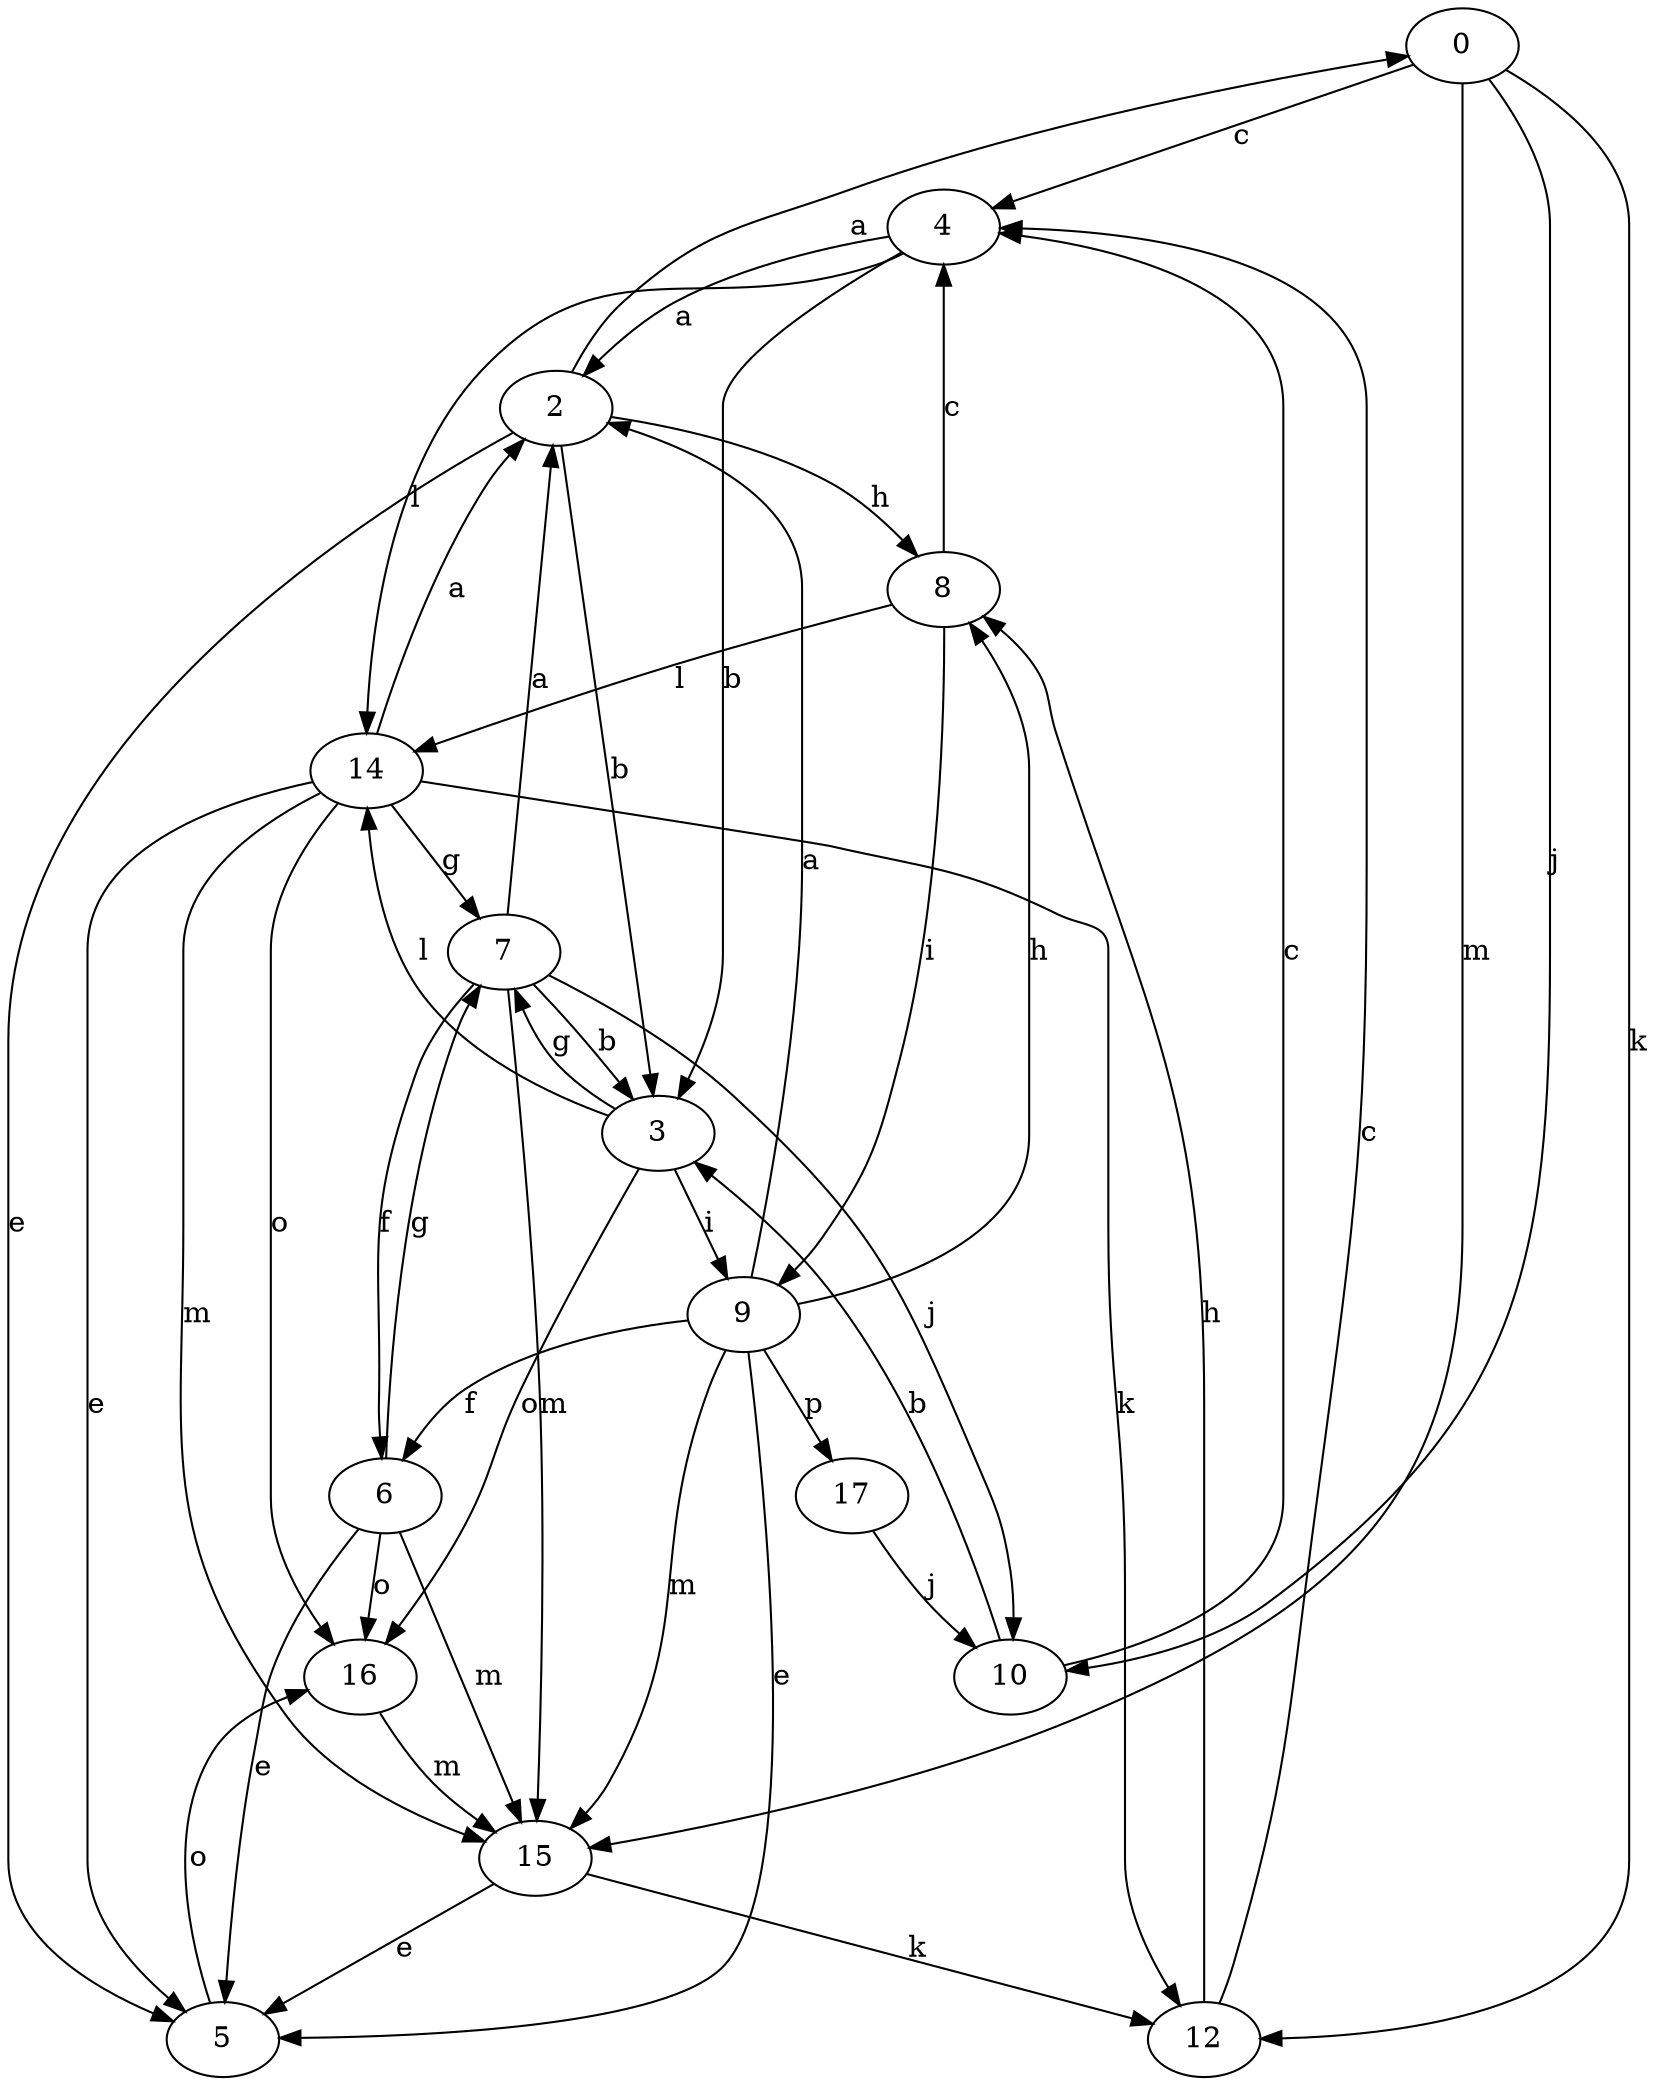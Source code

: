 strict digraph  {
0;
2;
3;
4;
5;
6;
7;
8;
9;
10;
12;
14;
15;
16;
17;
0 -> 4  [label=c];
0 -> 10  [label=j];
0 -> 12  [label=k];
0 -> 15  [label=m];
2 -> 0  [label=a];
2 -> 3  [label=b];
2 -> 5  [label=e];
2 -> 8  [label=h];
3 -> 7  [label=g];
3 -> 9  [label=i];
3 -> 14  [label=l];
3 -> 16  [label=o];
4 -> 2  [label=a];
4 -> 3  [label=b];
4 -> 14  [label=l];
5 -> 16  [label=o];
6 -> 5  [label=e];
6 -> 7  [label=g];
6 -> 15  [label=m];
6 -> 16  [label=o];
7 -> 2  [label=a];
7 -> 3  [label=b];
7 -> 6  [label=f];
7 -> 10  [label=j];
7 -> 15  [label=m];
8 -> 4  [label=c];
8 -> 9  [label=i];
8 -> 14  [label=l];
9 -> 2  [label=a];
9 -> 5  [label=e];
9 -> 6  [label=f];
9 -> 8  [label=h];
9 -> 15  [label=m];
9 -> 17  [label=p];
10 -> 3  [label=b];
10 -> 4  [label=c];
12 -> 4  [label=c];
12 -> 8  [label=h];
14 -> 2  [label=a];
14 -> 5  [label=e];
14 -> 7  [label=g];
14 -> 12  [label=k];
14 -> 15  [label=m];
14 -> 16  [label=o];
15 -> 5  [label=e];
15 -> 12  [label=k];
16 -> 15  [label=m];
17 -> 10  [label=j];
}
